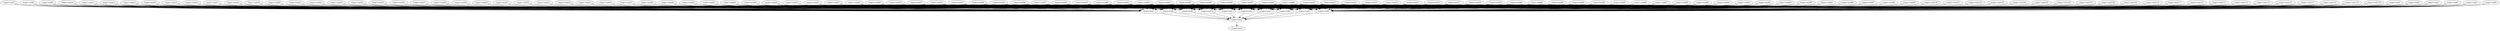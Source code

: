 strict digraph "" {
	"stage1-task1"	[stage_id=1,
		task_id=1];
	"stage2-task1"	[stage_id=2,
		task_id=1];
	"stage1-task1" -> "stage2-task1";
	"stage2-task2"	[stage_id=2,
		task_id=2];
	"stage1-task1" -> "stage2-task2";
	"stage2-task3"	[stage_id=2,
		task_id=3];
	"stage1-task1" -> "stage2-task3";
	"stage2-task4"	[stage_id=2,
		task_id=4];
	"stage1-task1" -> "stage2-task4";
	"stage2-task5"	[stage_id=2,
		task_id=5];
	"stage1-task1" -> "stage2-task5";
	"stage2-task6"	[stage_id=2,
		task_id=6];
	"stage1-task1" -> "stage2-task6";
	"stage2-task7"	[stage_id=2,
		task_id=7];
	"stage1-task1" -> "stage2-task7";
	"stage2-task8"	[stage_id=2,
		task_id=8];
	"stage1-task1" -> "stage2-task8";
	"stage2-task9"	[stage_id=2,
		task_id=9];
	"stage1-task1" -> "stage2-task9";
	"stage2-task10"	[stage_id=2,
		task_id=10];
	"stage1-task1" -> "stage2-task10";
	"stage1-task2"	[stage_id=1,
		task_id=2];
	"stage1-task2" -> "stage2-task1";
	"stage1-task2" -> "stage2-task2";
	"stage1-task2" -> "stage2-task3";
	"stage1-task2" -> "stage2-task4";
	"stage1-task2" -> "stage2-task5";
	"stage1-task2" -> "stage2-task6";
	"stage1-task2" -> "stage2-task7";
	"stage1-task2" -> "stage2-task8";
	"stage1-task2" -> "stage2-task9";
	"stage1-task2" -> "stage2-task10";
	"stage1-task3"	[stage_id=1,
		task_id=3];
	"stage1-task3" -> "stage2-task1";
	"stage1-task3" -> "stage2-task2";
	"stage1-task3" -> "stage2-task3";
	"stage1-task3" -> "stage2-task4";
	"stage1-task3" -> "stage2-task5";
	"stage1-task3" -> "stage2-task6";
	"stage1-task3" -> "stage2-task7";
	"stage1-task3" -> "stage2-task8";
	"stage1-task3" -> "stage2-task9";
	"stage1-task3" -> "stage2-task10";
	"stage1-task4"	[stage_id=1,
		task_id=4];
	"stage1-task4" -> "stage2-task1";
	"stage1-task4" -> "stage2-task2";
	"stage1-task4" -> "stage2-task3";
	"stage1-task4" -> "stage2-task4";
	"stage1-task4" -> "stage2-task5";
	"stage1-task4" -> "stage2-task6";
	"stage1-task4" -> "stage2-task7";
	"stage1-task4" -> "stage2-task8";
	"stage1-task4" -> "stage2-task9";
	"stage1-task4" -> "stage2-task10";
	"stage1-task5"	[stage_id=1,
		task_id=5];
	"stage1-task5" -> "stage2-task1";
	"stage1-task5" -> "stage2-task2";
	"stage1-task5" -> "stage2-task3";
	"stage1-task5" -> "stage2-task4";
	"stage1-task5" -> "stage2-task5";
	"stage1-task5" -> "stage2-task6";
	"stage1-task5" -> "stage2-task7";
	"stage1-task5" -> "stage2-task8";
	"stage1-task5" -> "stage2-task9";
	"stage1-task5" -> "stage2-task10";
	"stage1-task6"	[stage_id=1,
		task_id=6];
	"stage1-task6" -> "stage2-task1";
	"stage1-task6" -> "stage2-task2";
	"stage1-task6" -> "stage2-task3";
	"stage1-task6" -> "stage2-task4";
	"stage1-task6" -> "stage2-task5";
	"stage1-task6" -> "stage2-task6";
	"stage1-task6" -> "stage2-task7";
	"stage1-task6" -> "stage2-task8";
	"stage1-task6" -> "stage2-task9";
	"stage1-task6" -> "stage2-task10";
	"stage1-task7"	[stage_id=1,
		task_id=7];
	"stage1-task7" -> "stage2-task1";
	"stage1-task7" -> "stage2-task2";
	"stage1-task7" -> "stage2-task3";
	"stage1-task7" -> "stage2-task4";
	"stage1-task7" -> "stage2-task5";
	"stage1-task7" -> "stage2-task6";
	"stage1-task7" -> "stage2-task7";
	"stage1-task7" -> "stage2-task8";
	"stage1-task7" -> "stage2-task9";
	"stage1-task7" -> "stage2-task10";
	"stage1-task8"	[stage_id=1,
		task_id=8];
	"stage1-task8" -> "stage2-task1";
	"stage1-task8" -> "stage2-task2";
	"stage1-task8" -> "stage2-task3";
	"stage1-task8" -> "stage2-task4";
	"stage1-task8" -> "stage2-task5";
	"stage1-task8" -> "stage2-task6";
	"stage1-task8" -> "stage2-task7";
	"stage1-task8" -> "stage2-task8";
	"stage1-task8" -> "stage2-task9";
	"stage1-task8" -> "stage2-task10";
	"stage1-task9"	[stage_id=1,
		task_id=9];
	"stage1-task9" -> "stage2-task1";
	"stage1-task9" -> "stage2-task2";
	"stage1-task9" -> "stage2-task3";
	"stage1-task9" -> "stage2-task4";
	"stage1-task9" -> "stage2-task5";
	"stage1-task9" -> "stage2-task6";
	"stage1-task9" -> "stage2-task7";
	"stage1-task9" -> "stage2-task8";
	"stage1-task9" -> "stage2-task9";
	"stage1-task9" -> "stage2-task10";
	"stage1-task10"	[stage_id=1,
		task_id=10];
	"stage1-task10" -> "stage2-task1";
	"stage1-task10" -> "stage2-task2";
	"stage1-task10" -> "stage2-task3";
	"stage1-task10" -> "stage2-task4";
	"stage1-task10" -> "stage2-task5";
	"stage1-task10" -> "stage2-task6";
	"stage1-task10" -> "stage2-task7";
	"stage1-task10" -> "stage2-task8";
	"stage1-task10" -> "stage2-task9";
	"stage1-task10" -> "stage2-task10";
	"stage1-task11"	[stage_id=1,
		task_id=11];
	"stage1-task11" -> "stage2-task1";
	"stage1-task11" -> "stage2-task2";
	"stage1-task11" -> "stage2-task3";
	"stage1-task11" -> "stage2-task4";
	"stage1-task11" -> "stage2-task5";
	"stage1-task11" -> "stage2-task6";
	"stage1-task11" -> "stage2-task7";
	"stage1-task11" -> "stage2-task8";
	"stage1-task11" -> "stage2-task9";
	"stage1-task11" -> "stage2-task10";
	"stage1-task12"	[stage_id=1,
		task_id=12];
	"stage1-task12" -> "stage2-task1";
	"stage1-task12" -> "stage2-task2";
	"stage1-task12" -> "stage2-task3";
	"stage1-task12" -> "stage2-task4";
	"stage1-task12" -> "stage2-task5";
	"stage1-task12" -> "stage2-task6";
	"stage1-task12" -> "stage2-task7";
	"stage1-task12" -> "stage2-task8";
	"stage1-task12" -> "stage2-task9";
	"stage1-task12" -> "stage2-task10";
	"stage1-task13"	[stage_id=1,
		task_id=13];
	"stage1-task13" -> "stage2-task1";
	"stage1-task13" -> "stage2-task2";
	"stage1-task13" -> "stage2-task3";
	"stage1-task13" -> "stage2-task4";
	"stage1-task13" -> "stage2-task5";
	"stage1-task13" -> "stage2-task6";
	"stage1-task13" -> "stage2-task7";
	"stage1-task13" -> "stage2-task8";
	"stage1-task13" -> "stage2-task9";
	"stage1-task13" -> "stage2-task10";
	"stage1-task14"	[stage_id=1,
		task_id=14];
	"stage1-task14" -> "stage2-task1";
	"stage1-task14" -> "stage2-task2";
	"stage1-task14" -> "stage2-task3";
	"stage1-task14" -> "stage2-task4";
	"stage1-task14" -> "stage2-task5";
	"stage1-task14" -> "stage2-task6";
	"stage1-task14" -> "stage2-task7";
	"stage1-task14" -> "stage2-task8";
	"stage1-task14" -> "stage2-task9";
	"stage1-task14" -> "stage2-task10";
	"stage1-task15"	[stage_id=1,
		task_id=15];
	"stage1-task15" -> "stage2-task1";
	"stage1-task15" -> "stage2-task2";
	"stage1-task15" -> "stage2-task3";
	"stage1-task15" -> "stage2-task4";
	"stage1-task15" -> "stage2-task5";
	"stage1-task15" -> "stage2-task6";
	"stage1-task15" -> "stage2-task7";
	"stage1-task15" -> "stage2-task8";
	"stage1-task15" -> "stage2-task9";
	"stage1-task15" -> "stage2-task10";
	"stage1-task16"	[stage_id=1,
		task_id=16];
	"stage1-task16" -> "stage2-task1";
	"stage1-task16" -> "stage2-task2";
	"stage1-task16" -> "stage2-task3";
	"stage1-task16" -> "stage2-task4";
	"stage1-task16" -> "stage2-task5";
	"stage1-task16" -> "stage2-task6";
	"stage1-task16" -> "stage2-task7";
	"stage1-task16" -> "stage2-task8";
	"stage1-task16" -> "stage2-task9";
	"stage1-task16" -> "stage2-task10";
	"stage1-task17"	[stage_id=1,
		task_id=17];
	"stage1-task17" -> "stage2-task1";
	"stage1-task17" -> "stage2-task2";
	"stage1-task17" -> "stage2-task3";
	"stage1-task17" -> "stage2-task4";
	"stage1-task17" -> "stage2-task5";
	"stage1-task17" -> "stage2-task6";
	"stage1-task17" -> "stage2-task7";
	"stage1-task17" -> "stage2-task8";
	"stage1-task17" -> "stage2-task9";
	"stage1-task17" -> "stage2-task10";
	"stage1-task18"	[stage_id=1,
		task_id=18];
	"stage1-task18" -> "stage2-task1";
	"stage1-task18" -> "stage2-task2";
	"stage1-task18" -> "stage2-task3";
	"stage1-task18" -> "stage2-task4";
	"stage1-task18" -> "stage2-task5";
	"stage1-task18" -> "stage2-task6";
	"stage1-task18" -> "stage2-task7";
	"stage1-task18" -> "stage2-task8";
	"stage1-task18" -> "stage2-task9";
	"stage1-task18" -> "stage2-task10";
	"stage1-task19"	[stage_id=1,
		task_id=19];
	"stage1-task19" -> "stage2-task1";
	"stage1-task19" -> "stage2-task2";
	"stage1-task19" -> "stage2-task3";
	"stage1-task19" -> "stage2-task4";
	"stage1-task19" -> "stage2-task5";
	"stage1-task19" -> "stage2-task6";
	"stage1-task19" -> "stage2-task7";
	"stage1-task19" -> "stage2-task8";
	"stage1-task19" -> "stage2-task9";
	"stage1-task19" -> "stage2-task10";
	"stage1-task20"	[stage_id=1,
		task_id=20];
	"stage1-task20" -> "stage2-task1";
	"stage1-task20" -> "stage2-task2";
	"stage1-task20" -> "stage2-task3";
	"stage1-task20" -> "stage2-task4";
	"stage1-task20" -> "stage2-task5";
	"stage1-task20" -> "stage2-task6";
	"stage1-task20" -> "stage2-task7";
	"stage1-task20" -> "stage2-task8";
	"stage1-task20" -> "stage2-task9";
	"stage1-task20" -> "stage2-task10";
	"stage1-task21"	[stage_id=1,
		task_id=21];
	"stage1-task21" -> "stage2-task1";
	"stage1-task21" -> "stage2-task2";
	"stage1-task21" -> "stage2-task3";
	"stage1-task21" -> "stage2-task4";
	"stage1-task21" -> "stage2-task5";
	"stage1-task21" -> "stage2-task6";
	"stage1-task21" -> "stage2-task7";
	"stage1-task21" -> "stage2-task8";
	"stage1-task21" -> "stage2-task9";
	"stage1-task21" -> "stage2-task10";
	"stage1-task22"	[stage_id=1,
		task_id=22];
	"stage1-task22" -> "stage2-task1";
	"stage1-task22" -> "stage2-task2";
	"stage1-task22" -> "stage2-task3";
	"stage1-task22" -> "stage2-task4";
	"stage1-task22" -> "stage2-task5";
	"stage1-task22" -> "stage2-task6";
	"stage1-task22" -> "stage2-task7";
	"stage1-task22" -> "stage2-task8";
	"stage1-task22" -> "stage2-task9";
	"stage1-task22" -> "stage2-task10";
	"stage1-task23"	[stage_id=1,
		task_id=23];
	"stage1-task23" -> "stage2-task1";
	"stage1-task23" -> "stage2-task2";
	"stage1-task23" -> "stage2-task3";
	"stage1-task23" -> "stage2-task4";
	"stage1-task23" -> "stage2-task5";
	"stage1-task23" -> "stage2-task6";
	"stage1-task23" -> "stage2-task7";
	"stage1-task23" -> "stage2-task8";
	"stage1-task23" -> "stage2-task9";
	"stage1-task23" -> "stage2-task10";
	"stage1-task24"	[stage_id=1,
		task_id=24];
	"stage1-task24" -> "stage2-task1";
	"stage1-task24" -> "stage2-task2";
	"stage1-task24" -> "stage2-task3";
	"stage1-task24" -> "stage2-task4";
	"stage1-task24" -> "stage2-task5";
	"stage1-task24" -> "stage2-task6";
	"stage1-task24" -> "stage2-task7";
	"stage1-task24" -> "stage2-task8";
	"stage1-task24" -> "stage2-task9";
	"stage1-task24" -> "stage2-task10";
	"stage1-task25"	[stage_id=1,
		task_id=25];
	"stage1-task25" -> "stage2-task1";
	"stage1-task25" -> "stage2-task2";
	"stage1-task25" -> "stage2-task3";
	"stage1-task25" -> "stage2-task4";
	"stage1-task25" -> "stage2-task5";
	"stage1-task25" -> "stage2-task6";
	"stage1-task25" -> "stage2-task7";
	"stage1-task25" -> "stage2-task8";
	"stage1-task25" -> "stage2-task9";
	"stage1-task25" -> "stage2-task10";
	"stage1-task26"	[stage_id=1,
		task_id=26];
	"stage1-task26" -> "stage2-task1";
	"stage1-task26" -> "stage2-task2";
	"stage1-task26" -> "stage2-task3";
	"stage1-task26" -> "stage2-task4";
	"stage1-task26" -> "stage2-task5";
	"stage1-task26" -> "stage2-task6";
	"stage1-task26" -> "stage2-task7";
	"stage1-task26" -> "stage2-task8";
	"stage1-task26" -> "stage2-task9";
	"stage1-task26" -> "stage2-task10";
	"stage1-task27"	[stage_id=1,
		task_id=27];
	"stage1-task27" -> "stage2-task1";
	"stage1-task27" -> "stage2-task2";
	"stage1-task27" -> "stage2-task3";
	"stage1-task27" -> "stage2-task4";
	"stage1-task27" -> "stage2-task5";
	"stage1-task27" -> "stage2-task6";
	"stage1-task27" -> "stage2-task7";
	"stage1-task27" -> "stage2-task8";
	"stage1-task27" -> "stage2-task9";
	"stage1-task27" -> "stage2-task10";
	"stage1-task28"	[stage_id=1,
		task_id=28];
	"stage1-task28" -> "stage2-task1";
	"stage1-task28" -> "stage2-task2";
	"stage1-task28" -> "stage2-task3";
	"stage1-task28" -> "stage2-task4";
	"stage1-task28" -> "stage2-task5";
	"stage1-task28" -> "stage2-task6";
	"stage1-task28" -> "stage2-task7";
	"stage1-task28" -> "stage2-task8";
	"stage1-task28" -> "stage2-task9";
	"stage1-task28" -> "stage2-task10";
	"stage1-task29"	[stage_id=1,
		task_id=29];
	"stage1-task29" -> "stage2-task1";
	"stage1-task29" -> "stage2-task2";
	"stage1-task29" -> "stage2-task3";
	"stage1-task29" -> "stage2-task4";
	"stage1-task29" -> "stage2-task5";
	"stage1-task29" -> "stage2-task6";
	"stage1-task29" -> "stage2-task7";
	"stage1-task29" -> "stage2-task8";
	"stage1-task29" -> "stage2-task9";
	"stage1-task29" -> "stage2-task10";
	"stage1-task30"	[stage_id=1,
		task_id=30];
	"stage1-task30" -> "stage2-task1";
	"stage1-task30" -> "stage2-task2";
	"stage1-task30" -> "stage2-task3";
	"stage1-task30" -> "stage2-task4";
	"stage1-task30" -> "stage2-task5";
	"stage1-task30" -> "stage2-task6";
	"stage1-task30" -> "stage2-task7";
	"stage1-task30" -> "stage2-task8";
	"stage1-task30" -> "stage2-task9";
	"stage1-task30" -> "stage2-task10";
	"stage1-task31"	[stage_id=1,
		task_id=31];
	"stage1-task31" -> "stage2-task1";
	"stage1-task31" -> "stage2-task2";
	"stage1-task31" -> "stage2-task3";
	"stage1-task31" -> "stage2-task4";
	"stage1-task31" -> "stage2-task5";
	"stage1-task31" -> "stage2-task6";
	"stage1-task31" -> "stage2-task7";
	"stage1-task31" -> "stage2-task8";
	"stage1-task31" -> "stage2-task9";
	"stage1-task31" -> "stage2-task10";
	"stage1-task32"	[stage_id=1,
		task_id=32];
	"stage1-task32" -> "stage2-task1";
	"stage1-task32" -> "stage2-task2";
	"stage1-task32" -> "stage2-task3";
	"stage1-task32" -> "stage2-task4";
	"stage1-task32" -> "stage2-task5";
	"stage1-task32" -> "stage2-task6";
	"stage1-task32" -> "stage2-task7";
	"stage1-task32" -> "stage2-task8";
	"stage1-task32" -> "stage2-task9";
	"stage1-task32" -> "stage2-task10";
	"stage1-task33"	[stage_id=1,
		task_id=33];
	"stage1-task33" -> "stage2-task1";
	"stage1-task33" -> "stage2-task2";
	"stage1-task33" -> "stage2-task3";
	"stage1-task33" -> "stage2-task4";
	"stage1-task33" -> "stage2-task5";
	"stage1-task33" -> "stage2-task6";
	"stage1-task33" -> "stage2-task7";
	"stage1-task33" -> "stage2-task8";
	"stage1-task33" -> "stage2-task9";
	"stage1-task33" -> "stage2-task10";
	"stage1-task34"	[stage_id=1,
		task_id=34];
	"stage1-task34" -> "stage2-task1";
	"stage1-task34" -> "stage2-task2";
	"stage1-task34" -> "stage2-task3";
	"stage1-task34" -> "stage2-task4";
	"stage1-task34" -> "stage2-task5";
	"stage1-task34" -> "stage2-task6";
	"stage1-task34" -> "stage2-task7";
	"stage1-task34" -> "stage2-task8";
	"stage1-task34" -> "stage2-task9";
	"stage1-task34" -> "stage2-task10";
	"stage1-task35"	[stage_id=1,
		task_id=35];
	"stage1-task35" -> "stage2-task1";
	"stage1-task35" -> "stage2-task2";
	"stage1-task35" -> "stage2-task3";
	"stage1-task35" -> "stage2-task4";
	"stage1-task35" -> "stage2-task5";
	"stage1-task35" -> "stage2-task6";
	"stage1-task35" -> "stage2-task7";
	"stage1-task35" -> "stage2-task8";
	"stage1-task35" -> "stage2-task9";
	"stage1-task35" -> "stage2-task10";
	"stage1-task36"	[stage_id=1,
		task_id=36];
	"stage1-task36" -> "stage2-task1";
	"stage1-task36" -> "stage2-task2";
	"stage1-task36" -> "stage2-task3";
	"stage1-task36" -> "stage2-task4";
	"stage1-task36" -> "stage2-task5";
	"stage1-task36" -> "stage2-task6";
	"stage1-task36" -> "stage2-task7";
	"stage1-task36" -> "stage2-task8";
	"stage1-task36" -> "stage2-task9";
	"stage1-task36" -> "stage2-task10";
	"stage1-task37"	[stage_id=1,
		task_id=37];
	"stage1-task37" -> "stage2-task1";
	"stage1-task37" -> "stage2-task2";
	"stage1-task37" -> "stage2-task3";
	"stage1-task37" -> "stage2-task4";
	"stage1-task37" -> "stage2-task5";
	"stage1-task37" -> "stage2-task6";
	"stage1-task37" -> "stage2-task7";
	"stage1-task37" -> "stage2-task8";
	"stage1-task37" -> "stage2-task9";
	"stage1-task37" -> "stage2-task10";
	"stage1-task38"	[stage_id=1,
		task_id=38];
	"stage1-task38" -> "stage2-task1";
	"stage1-task38" -> "stage2-task2";
	"stage1-task38" -> "stage2-task3";
	"stage1-task38" -> "stage2-task4";
	"stage1-task38" -> "stage2-task5";
	"stage1-task38" -> "stage2-task6";
	"stage1-task38" -> "stage2-task7";
	"stage1-task38" -> "stage2-task8";
	"stage1-task38" -> "stage2-task9";
	"stage1-task38" -> "stage2-task10";
	"stage1-task39"	[stage_id=1,
		task_id=39];
	"stage1-task39" -> "stage2-task1";
	"stage1-task39" -> "stage2-task2";
	"stage1-task39" -> "stage2-task3";
	"stage1-task39" -> "stage2-task4";
	"stage1-task39" -> "stage2-task5";
	"stage1-task39" -> "stage2-task6";
	"stage1-task39" -> "stage2-task7";
	"stage1-task39" -> "stage2-task8";
	"stage1-task39" -> "stage2-task9";
	"stage1-task39" -> "stage2-task10";
	"stage1-task40"	[stage_id=1,
		task_id=40];
	"stage1-task40" -> "stage2-task1";
	"stage1-task40" -> "stage2-task2";
	"stage1-task40" -> "stage2-task3";
	"stage1-task40" -> "stage2-task4";
	"stage1-task40" -> "stage2-task5";
	"stage1-task40" -> "stage2-task6";
	"stage1-task40" -> "stage2-task7";
	"stage1-task40" -> "stage2-task8";
	"stage1-task40" -> "stage2-task9";
	"stage1-task40" -> "stage2-task10";
	"stage1-task41"	[stage_id=1,
		task_id=41];
	"stage1-task41" -> "stage2-task1";
	"stage1-task41" -> "stage2-task2";
	"stage1-task41" -> "stage2-task3";
	"stage1-task41" -> "stage2-task4";
	"stage1-task41" -> "stage2-task5";
	"stage1-task41" -> "stage2-task6";
	"stage1-task41" -> "stage2-task7";
	"stage1-task41" -> "stage2-task8";
	"stage1-task41" -> "stage2-task9";
	"stage1-task41" -> "stage2-task10";
	"stage1-task42"	[stage_id=1,
		task_id=42];
	"stage1-task42" -> "stage2-task1";
	"stage1-task42" -> "stage2-task2";
	"stage1-task42" -> "stage2-task3";
	"stage1-task42" -> "stage2-task4";
	"stage1-task42" -> "stage2-task5";
	"stage1-task42" -> "stage2-task6";
	"stage1-task42" -> "stage2-task7";
	"stage1-task42" -> "stage2-task8";
	"stage1-task42" -> "stage2-task9";
	"stage1-task42" -> "stage2-task10";
	"stage1-task43"	[stage_id=1,
		task_id=43];
	"stage1-task43" -> "stage2-task1";
	"stage1-task43" -> "stage2-task2";
	"stage1-task43" -> "stage2-task3";
	"stage1-task43" -> "stage2-task4";
	"stage1-task43" -> "stage2-task5";
	"stage1-task43" -> "stage2-task6";
	"stage1-task43" -> "stage2-task7";
	"stage1-task43" -> "stage2-task8";
	"stage1-task43" -> "stage2-task9";
	"stage1-task43" -> "stage2-task10";
	"stage1-task44"	[stage_id=1,
		task_id=44];
	"stage1-task44" -> "stage2-task1";
	"stage1-task44" -> "stage2-task2";
	"stage1-task44" -> "stage2-task3";
	"stage1-task44" -> "stage2-task4";
	"stage1-task44" -> "stage2-task5";
	"stage1-task44" -> "stage2-task6";
	"stage1-task44" -> "stage2-task7";
	"stage1-task44" -> "stage2-task8";
	"stage1-task44" -> "stage2-task9";
	"stage1-task44" -> "stage2-task10";
	"stage1-task45"	[stage_id=1,
		task_id=45];
	"stage1-task45" -> "stage2-task1";
	"stage1-task45" -> "stage2-task2";
	"stage1-task45" -> "stage2-task3";
	"stage1-task45" -> "stage2-task4";
	"stage1-task45" -> "stage2-task5";
	"stage1-task45" -> "stage2-task6";
	"stage1-task45" -> "stage2-task7";
	"stage1-task45" -> "stage2-task8";
	"stage1-task45" -> "stage2-task9";
	"stage1-task45" -> "stage2-task10";
	"stage1-task46"	[stage_id=1,
		task_id=46];
	"stage1-task46" -> "stage2-task1";
	"stage1-task46" -> "stage2-task2";
	"stage1-task46" -> "stage2-task3";
	"stage1-task46" -> "stage2-task4";
	"stage1-task46" -> "stage2-task5";
	"stage1-task46" -> "stage2-task6";
	"stage1-task46" -> "stage2-task7";
	"stage1-task46" -> "stage2-task8";
	"stage1-task46" -> "stage2-task9";
	"stage1-task46" -> "stage2-task10";
	"stage1-task47"	[stage_id=1,
		task_id=47];
	"stage1-task47" -> "stage2-task1";
	"stage1-task47" -> "stage2-task2";
	"stage1-task47" -> "stage2-task3";
	"stage1-task47" -> "stage2-task4";
	"stage1-task47" -> "stage2-task5";
	"stage1-task47" -> "stage2-task6";
	"stage1-task47" -> "stage2-task7";
	"stage1-task47" -> "stage2-task8";
	"stage1-task47" -> "stage2-task9";
	"stage1-task47" -> "stage2-task10";
	"stage1-task48"	[stage_id=1,
		task_id=48];
	"stage1-task48" -> "stage2-task1";
	"stage1-task48" -> "stage2-task2";
	"stage1-task48" -> "stage2-task3";
	"stage1-task48" -> "stage2-task4";
	"stage1-task48" -> "stage2-task5";
	"stage1-task48" -> "stage2-task6";
	"stage1-task48" -> "stage2-task7";
	"stage1-task48" -> "stage2-task8";
	"stage1-task48" -> "stage2-task9";
	"stage1-task48" -> "stage2-task10";
	"stage1-task49"	[stage_id=1,
		task_id=49];
	"stage1-task49" -> "stage2-task1";
	"stage1-task49" -> "stage2-task2";
	"stage1-task49" -> "stage2-task3";
	"stage1-task49" -> "stage2-task4";
	"stage1-task49" -> "stage2-task5";
	"stage1-task49" -> "stage2-task6";
	"stage1-task49" -> "stage2-task7";
	"stage1-task49" -> "stage2-task8";
	"stage1-task49" -> "stage2-task9";
	"stage1-task49" -> "stage2-task10";
	"stage1-task50"	[stage_id=1,
		task_id=50];
	"stage1-task50" -> "stage2-task1";
	"stage1-task50" -> "stage2-task2";
	"stage1-task50" -> "stage2-task3";
	"stage1-task50" -> "stage2-task4";
	"stage1-task50" -> "stage2-task5";
	"stage1-task50" -> "stage2-task6";
	"stage1-task50" -> "stage2-task7";
	"stage1-task50" -> "stage2-task8";
	"stage1-task50" -> "stage2-task9";
	"stage1-task50" -> "stage2-task10";
	"stage1-task51"	[stage_id=1,
		task_id=51];
	"stage1-task51" -> "stage2-task1";
	"stage1-task51" -> "stage2-task2";
	"stage1-task51" -> "stage2-task3";
	"stage1-task51" -> "stage2-task4";
	"stage1-task51" -> "stage2-task5";
	"stage1-task51" -> "stage2-task6";
	"stage1-task51" -> "stage2-task7";
	"stage1-task51" -> "stage2-task8";
	"stage1-task51" -> "stage2-task9";
	"stage1-task51" -> "stage2-task10";
	"stage1-task52"	[stage_id=1,
		task_id=52];
	"stage1-task52" -> "stage2-task1";
	"stage1-task52" -> "stage2-task2";
	"stage1-task52" -> "stage2-task3";
	"stage1-task52" -> "stage2-task4";
	"stage1-task52" -> "stage2-task5";
	"stage1-task52" -> "stage2-task6";
	"stage1-task52" -> "stage2-task7";
	"stage1-task52" -> "stage2-task8";
	"stage1-task52" -> "stage2-task9";
	"stage1-task52" -> "stage2-task10";
	"stage1-task53"	[stage_id=1,
		task_id=53];
	"stage1-task53" -> "stage2-task1";
	"stage1-task53" -> "stage2-task2";
	"stage1-task53" -> "stage2-task3";
	"stage1-task53" -> "stage2-task4";
	"stage1-task53" -> "stage2-task5";
	"stage1-task53" -> "stage2-task6";
	"stage1-task53" -> "stage2-task7";
	"stage1-task53" -> "stage2-task8";
	"stage1-task53" -> "stage2-task9";
	"stage1-task53" -> "stage2-task10";
	"stage1-task54"	[stage_id=1,
		task_id=54];
	"stage1-task54" -> "stage2-task1";
	"stage1-task54" -> "stage2-task2";
	"stage1-task54" -> "stage2-task3";
	"stage1-task54" -> "stage2-task4";
	"stage1-task54" -> "stage2-task5";
	"stage1-task54" -> "stage2-task6";
	"stage1-task54" -> "stage2-task7";
	"stage1-task54" -> "stage2-task8";
	"stage1-task54" -> "stage2-task9";
	"stage1-task54" -> "stage2-task10";
	"stage1-task55"	[stage_id=1,
		task_id=55];
	"stage1-task55" -> "stage2-task1";
	"stage1-task55" -> "stage2-task2";
	"stage1-task55" -> "stage2-task3";
	"stage1-task55" -> "stage2-task4";
	"stage1-task55" -> "stage2-task5";
	"stage1-task55" -> "stage2-task6";
	"stage1-task55" -> "stage2-task7";
	"stage1-task55" -> "stage2-task8";
	"stage1-task55" -> "stage2-task9";
	"stage1-task55" -> "stage2-task10";
	"stage1-task56"	[stage_id=1,
		task_id=56];
	"stage1-task56" -> "stage2-task1";
	"stage1-task56" -> "stage2-task2";
	"stage1-task56" -> "stage2-task3";
	"stage1-task56" -> "stage2-task4";
	"stage1-task56" -> "stage2-task5";
	"stage1-task56" -> "stage2-task6";
	"stage1-task56" -> "stage2-task7";
	"stage1-task56" -> "stage2-task8";
	"stage1-task56" -> "stage2-task9";
	"stage1-task56" -> "stage2-task10";
	"stage1-task57"	[stage_id=1,
		task_id=57];
	"stage1-task57" -> "stage2-task1";
	"stage1-task57" -> "stage2-task2";
	"stage1-task57" -> "stage2-task3";
	"stage1-task57" -> "stage2-task4";
	"stage1-task57" -> "stage2-task5";
	"stage1-task57" -> "stage2-task6";
	"stage1-task57" -> "stage2-task7";
	"stage1-task57" -> "stage2-task8";
	"stage1-task57" -> "stage2-task9";
	"stage1-task57" -> "stage2-task10";
	"stage1-task58"	[stage_id=1,
		task_id=58];
	"stage1-task58" -> "stage2-task1";
	"stage1-task58" -> "stage2-task2";
	"stage1-task58" -> "stage2-task3";
	"stage1-task58" -> "stage2-task4";
	"stage1-task58" -> "stage2-task5";
	"stage1-task58" -> "stage2-task6";
	"stage1-task58" -> "stage2-task7";
	"stage1-task58" -> "stage2-task8";
	"stage1-task58" -> "stage2-task9";
	"stage1-task58" -> "stage2-task10";
	"stage1-task59"	[stage_id=1,
		task_id=59];
	"stage1-task59" -> "stage2-task1";
	"stage1-task59" -> "stage2-task2";
	"stage1-task59" -> "stage2-task3";
	"stage1-task59" -> "stage2-task4";
	"stage1-task59" -> "stage2-task5";
	"stage1-task59" -> "stage2-task6";
	"stage1-task59" -> "stage2-task7";
	"stage1-task59" -> "stage2-task8";
	"stage1-task59" -> "stage2-task9";
	"stage1-task59" -> "stage2-task10";
	"stage1-task60"	[stage_id=1,
		task_id=60];
	"stage1-task60" -> "stage2-task1";
	"stage1-task60" -> "stage2-task2";
	"stage1-task60" -> "stage2-task3";
	"stage1-task60" -> "stage2-task4";
	"stage1-task60" -> "stage2-task5";
	"stage1-task60" -> "stage2-task6";
	"stage1-task60" -> "stage2-task7";
	"stage1-task60" -> "stage2-task8";
	"stage1-task60" -> "stage2-task9";
	"stage1-task60" -> "stage2-task10";
	"stage1-task61"	[stage_id=1,
		task_id=61];
	"stage1-task61" -> "stage2-task1";
	"stage1-task61" -> "stage2-task2";
	"stage1-task61" -> "stage2-task3";
	"stage1-task61" -> "stage2-task4";
	"stage1-task61" -> "stage2-task5";
	"stage1-task61" -> "stage2-task6";
	"stage1-task61" -> "stage2-task7";
	"stage1-task61" -> "stage2-task8";
	"stage1-task61" -> "stage2-task9";
	"stage1-task61" -> "stage2-task10";
	"stage1-task62"	[stage_id=1,
		task_id=62];
	"stage1-task62" -> "stage2-task1";
	"stage1-task62" -> "stage2-task2";
	"stage1-task62" -> "stage2-task3";
	"stage1-task62" -> "stage2-task4";
	"stage1-task62" -> "stage2-task5";
	"stage1-task62" -> "stage2-task6";
	"stage1-task62" -> "stage2-task7";
	"stage1-task62" -> "stage2-task8";
	"stage1-task62" -> "stage2-task9";
	"stage1-task62" -> "stage2-task10";
	"stage1-task63"	[stage_id=1,
		task_id=63];
	"stage1-task63" -> "stage2-task1";
	"stage1-task63" -> "stage2-task2";
	"stage1-task63" -> "stage2-task3";
	"stage1-task63" -> "stage2-task4";
	"stage1-task63" -> "stage2-task5";
	"stage1-task63" -> "stage2-task6";
	"stage1-task63" -> "stage2-task7";
	"stage1-task63" -> "stage2-task8";
	"stage1-task63" -> "stage2-task9";
	"stage1-task63" -> "stage2-task10";
	"stage1-task64"	[stage_id=1,
		task_id=64];
	"stage1-task64" -> "stage2-task1";
	"stage1-task64" -> "stage2-task2";
	"stage1-task64" -> "stage2-task3";
	"stage1-task64" -> "stage2-task4";
	"stage1-task64" -> "stage2-task5";
	"stage1-task64" -> "stage2-task6";
	"stage1-task64" -> "stage2-task7";
	"stage1-task64" -> "stage2-task8";
	"stage1-task64" -> "stage2-task9";
	"stage1-task64" -> "stage2-task10";
	"stage1-task65"	[stage_id=1,
		task_id=65];
	"stage1-task65" -> "stage2-task1";
	"stage1-task65" -> "stage2-task2";
	"stage1-task65" -> "stage2-task3";
	"stage1-task65" -> "stage2-task4";
	"stage1-task65" -> "stage2-task5";
	"stage1-task65" -> "stage2-task6";
	"stage1-task65" -> "stage2-task7";
	"stage1-task65" -> "stage2-task8";
	"stage1-task65" -> "stage2-task9";
	"stage1-task65" -> "stage2-task10";
	"stage1-task66"	[stage_id=1,
		task_id=66];
	"stage1-task66" -> "stage2-task1";
	"stage1-task66" -> "stage2-task2";
	"stage1-task66" -> "stage2-task3";
	"stage1-task66" -> "stage2-task4";
	"stage1-task66" -> "stage2-task5";
	"stage1-task66" -> "stage2-task6";
	"stage1-task66" -> "stage2-task7";
	"stage1-task66" -> "stage2-task8";
	"stage1-task66" -> "stage2-task9";
	"stage1-task66" -> "stage2-task10";
	"stage1-task67"	[stage_id=1,
		task_id=67];
	"stage1-task67" -> "stage2-task1";
	"stage1-task67" -> "stage2-task2";
	"stage1-task67" -> "stage2-task3";
	"stage1-task67" -> "stage2-task4";
	"stage1-task67" -> "stage2-task5";
	"stage1-task67" -> "stage2-task6";
	"stage1-task67" -> "stage2-task7";
	"stage1-task67" -> "stage2-task8";
	"stage1-task67" -> "stage2-task9";
	"stage1-task67" -> "stage2-task10";
	"stage1-task68"	[stage_id=1,
		task_id=68];
	"stage1-task68" -> "stage2-task1";
	"stage1-task68" -> "stage2-task2";
	"stage1-task68" -> "stage2-task3";
	"stage1-task68" -> "stage2-task4";
	"stage1-task68" -> "stage2-task5";
	"stage1-task68" -> "stage2-task6";
	"stage1-task68" -> "stage2-task7";
	"stage1-task68" -> "stage2-task8";
	"stage1-task68" -> "stage2-task9";
	"stage1-task68" -> "stage2-task10";
	"stage1-task69"	[stage_id=1,
		task_id=69];
	"stage1-task69" -> "stage2-task1";
	"stage1-task69" -> "stage2-task2";
	"stage1-task69" -> "stage2-task3";
	"stage1-task69" -> "stage2-task4";
	"stage1-task69" -> "stage2-task5";
	"stage1-task69" -> "stage2-task6";
	"stage1-task69" -> "stage2-task7";
	"stage1-task69" -> "stage2-task8";
	"stage1-task69" -> "stage2-task9";
	"stage1-task69" -> "stage2-task10";
	"stage1-task70"	[stage_id=1,
		task_id=70];
	"stage1-task70" -> "stage2-task1";
	"stage1-task70" -> "stage2-task2";
	"stage1-task70" -> "stage2-task3";
	"stage1-task70" -> "stage2-task4";
	"stage1-task70" -> "stage2-task5";
	"stage1-task70" -> "stage2-task6";
	"stage1-task70" -> "stage2-task7";
	"stage1-task70" -> "stage2-task8";
	"stage1-task70" -> "stage2-task9";
	"stage1-task70" -> "stage2-task10";
	"stage1-task71"	[stage_id=1,
		task_id=71];
	"stage1-task71" -> "stage2-task1";
	"stage1-task71" -> "stage2-task2";
	"stage1-task71" -> "stage2-task3";
	"stage1-task71" -> "stage2-task4";
	"stage1-task71" -> "stage2-task5";
	"stage1-task71" -> "stage2-task6";
	"stage1-task71" -> "stage2-task7";
	"stage1-task71" -> "stage2-task8";
	"stage1-task71" -> "stage2-task9";
	"stage1-task71" -> "stage2-task10";
	"stage1-task72"	[stage_id=1,
		task_id=72];
	"stage1-task72" -> "stage2-task1";
	"stage1-task72" -> "stage2-task2";
	"stage1-task72" -> "stage2-task3";
	"stage1-task72" -> "stage2-task4";
	"stage1-task72" -> "stage2-task5";
	"stage1-task72" -> "stage2-task6";
	"stage1-task72" -> "stage2-task7";
	"stage1-task72" -> "stage2-task8";
	"stage1-task72" -> "stage2-task9";
	"stage1-task72" -> "stage2-task10";
	"stage1-task73"	[stage_id=1,
		task_id=73];
	"stage1-task73" -> "stage2-task1";
	"stage1-task73" -> "stage2-task2";
	"stage1-task73" -> "stage2-task3";
	"stage1-task73" -> "stage2-task4";
	"stage1-task73" -> "stage2-task5";
	"stage1-task73" -> "stage2-task6";
	"stage1-task73" -> "stage2-task7";
	"stage1-task73" -> "stage2-task8";
	"stage1-task73" -> "stage2-task9";
	"stage1-task73" -> "stage2-task10";
	"stage1-task74"	[stage_id=1,
		task_id=74];
	"stage1-task74" -> "stage2-task1";
	"stage1-task74" -> "stage2-task2";
	"stage1-task74" -> "stage2-task3";
	"stage1-task74" -> "stage2-task4";
	"stage1-task74" -> "stage2-task5";
	"stage1-task74" -> "stage2-task6";
	"stage1-task74" -> "stage2-task7";
	"stage1-task74" -> "stage2-task8";
	"stage1-task74" -> "stage2-task9";
	"stage1-task74" -> "stage2-task10";
	"stage1-task75"	[stage_id=1,
		task_id=75];
	"stage1-task75" -> "stage2-task1";
	"stage1-task75" -> "stage2-task2";
	"stage1-task75" -> "stage2-task3";
	"stage1-task75" -> "stage2-task4";
	"stage1-task75" -> "stage2-task5";
	"stage1-task75" -> "stage2-task6";
	"stage1-task75" -> "stage2-task7";
	"stage1-task75" -> "stage2-task8";
	"stage1-task75" -> "stage2-task9";
	"stage1-task75" -> "stage2-task10";
	"stage1-task76"	[stage_id=1,
		task_id=76];
	"stage1-task76" -> "stage2-task1";
	"stage1-task76" -> "stage2-task2";
	"stage1-task76" -> "stage2-task3";
	"stage1-task76" -> "stage2-task4";
	"stage1-task76" -> "stage2-task5";
	"stage1-task76" -> "stage2-task6";
	"stage1-task76" -> "stage2-task7";
	"stage1-task76" -> "stage2-task8";
	"stage1-task76" -> "stage2-task9";
	"stage1-task76" -> "stage2-task10";
	"stage1-task77"	[stage_id=1,
		task_id=77];
	"stage1-task77" -> "stage2-task1";
	"stage1-task77" -> "stage2-task2";
	"stage1-task77" -> "stage2-task3";
	"stage1-task77" -> "stage2-task4";
	"stage1-task77" -> "stage2-task5";
	"stage1-task77" -> "stage2-task6";
	"stage1-task77" -> "stage2-task7";
	"stage1-task77" -> "stage2-task8";
	"stage1-task77" -> "stage2-task9";
	"stage1-task77" -> "stage2-task10";
	"stage1-task78"	[stage_id=1,
		task_id=78];
	"stage1-task78" -> "stage2-task1";
	"stage1-task78" -> "stage2-task2";
	"stage1-task78" -> "stage2-task3";
	"stage1-task78" -> "stage2-task4";
	"stage1-task78" -> "stage2-task5";
	"stage1-task78" -> "stage2-task6";
	"stage1-task78" -> "stage2-task7";
	"stage1-task78" -> "stage2-task8";
	"stage1-task78" -> "stage2-task9";
	"stage1-task78" -> "stage2-task10";
	"stage1-task79"	[stage_id=1,
		task_id=79];
	"stage1-task79" -> "stage2-task1";
	"stage1-task79" -> "stage2-task2";
	"stage1-task79" -> "stage2-task3";
	"stage1-task79" -> "stage2-task4";
	"stage1-task79" -> "stage2-task5";
	"stage1-task79" -> "stage2-task6";
	"stage1-task79" -> "stage2-task7";
	"stage1-task79" -> "stage2-task8";
	"stage1-task79" -> "stage2-task9";
	"stage1-task79" -> "stage2-task10";
	"stage1-task80"	[stage_id=1,
		task_id=80];
	"stage1-task80" -> "stage2-task1";
	"stage1-task80" -> "stage2-task2";
	"stage1-task80" -> "stage2-task3";
	"stage1-task80" -> "stage2-task4";
	"stage1-task80" -> "stage2-task5";
	"stage1-task80" -> "stage2-task6";
	"stage1-task80" -> "stage2-task7";
	"stage1-task80" -> "stage2-task8";
	"stage1-task80" -> "stage2-task9";
	"stage1-task80" -> "stage2-task10";
	"stage1-task81"	[stage_id=1,
		task_id=81];
	"stage1-task81" -> "stage2-task1";
	"stage1-task81" -> "stage2-task2";
	"stage1-task81" -> "stage2-task3";
	"stage1-task81" -> "stage2-task4";
	"stage1-task81" -> "stage2-task5";
	"stage1-task81" -> "stage2-task6";
	"stage1-task81" -> "stage2-task7";
	"stage1-task81" -> "stage2-task8";
	"stage1-task81" -> "stage2-task9";
	"stage1-task81" -> "stage2-task10";
	"stage1-task82"	[stage_id=1,
		task_id=82];
	"stage1-task82" -> "stage2-task1";
	"stage1-task82" -> "stage2-task2";
	"stage1-task82" -> "stage2-task3";
	"stage1-task82" -> "stage2-task4";
	"stage1-task82" -> "stage2-task5";
	"stage1-task82" -> "stage2-task6";
	"stage1-task82" -> "stage2-task7";
	"stage1-task82" -> "stage2-task8";
	"stage1-task82" -> "stage2-task9";
	"stage1-task82" -> "stage2-task10";
	"stage1-task83"	[stage_id=1,
		task_id=83];
	"stage1-task83" -> "stage2-task1";
	"stage1-task83" -> "stage2-task2";
	"stage1-task83" -> "stage2-task3";
	"stage1-task83" -> "stage2-task4";
	"stage1-task83" -> "stage2-task5";
	"stage1-task83" -> "stage2-task6";
	"stage1-task83" -> "stage2-task7";
	"stage1-task83" -> "stage2-task8";
	"stage1-task83" -> "stage2-task9";
	"stage1-task83" -> "stage2-task10";
	"stage1-task84"	[stage_id=1,
		task_id=84];
	"stage1-task84" -> "stage2-task1";
	"stage1-task84" -> "stage2-task2";
	"stage1-task84" -> "stage2-task3";
	"stage1-task84" -> "stage2-task4";
	"stage1-task84" -> "stage2-task5";
	"stage1-task84" -> "stage2-task6";
	"stage1-task84" -> "stage2-task7";
	"stage1-task84" -> "stage2-task8";
	"stage1-task84" -> "stage2-task9";
	"stage1-task84" -> "stage2-task10";
	"stage1-task85"	[stage_id=1,
		task_id=85];
	"stage1-task85" -> "stage2-task1";
	"stage1-task85" -> "stage2-task2";
	"stage1-task85" -> "stage2-task3";
	"stage1-task85" -> "stage2-task4";
	"stage1-task85" -> "stage2-task5";
	"stage1-task85" -> "stage2-task6";
	"stage1-task85" -> "stage2-task7";
	"stage1-task85" -> "stage2-task8";
	"stage1-task85" -> "stage2-task9";
	"stage1-task85" -> "stage2-task10";
	"stage1-task86"	[stage_id=1,
		task_id=86];
	"stage1-task86" -> "stage2-task1";
	"stage1-task86" -> "stage2-task2";
	"stage1-task86" -> "stage2-task3";
	"stage1-task86" -> "stage2-task4";
	"stage1-task86" -> "stage2-task5";
	"stage1-task86" -> "stage2-task6";
	"stage1-task86" -> "stage2-task7";
	"stage1-task86" -> "stage2-task8";
	"stage1-task86" -> "stage2-task9";
	"stage1-task86" -> "stage2-task10";
	"stage1-task87"	[stage_id=1,
		task_id=87];
	"stage1-task87" -> "stage2-task1";
	"stage1-task87" -> "stage2-task2";
	"stage1-task87" -> "stage2-task3";
	"stage1-task87" -> "stage2-task4";
	"stage1-task87" -> "stage2-task5";
	"stage1-task87" -> "stage2-task6";
	"stage1-task87" -> "stage2-task7";
	"stage1-task87" -> "stage2-task8";
	"stage1-task87" -> "stage2-task9";
	"stage1-task87" -> "stage2-task10";
	"stage1-task88"	[stage_id=1,
		task_id=88];
	"stage1-task88" -> "stage2-task1";
	"stage1-task88" -> "stage2-task2";
	"stage1-task88" -> "stage2-task3";
	"stage1-task88" -> "stage2-task4";
	"stage1-task88" -> "stage2-task5";
	"stage1-task88" -> "stage2-task6";
	"stage1-task88" -> "stage2-task7";
	"stage1-task88" -> "stage2-task8";
	"stage1-task88" -> "stage2-task9";
	"stage1-task88" -> "stage2-task10";
	"stage1-task89"	[stage_id=1,
		task_id=89];
	"stage1-task89" -> "stage2-task1";
	"stage1-task89" -> "stage2-task2";
	"stage1-task89" -> "stage2-task3";
	"stage1-task89" -> "stage2-task4";
	"stage1-task89" -> "stage2-task5";
	"stage1-task89" -> "stage2-task6";
	"stage1-task89" -> "stage2-task7";
	"stage1-task89" -> "stage2-task8";
	"stage1-task89" -> "stage2-task9";
	"stage1-task89" -> "stage2-task10";
	"stage1-task90"	[stage_id=1,
		task_id=90];
	"stage1-task90" -> "stage2-task1";
	"stage1-task90" -> "stage2-task2";
	"stage1-task90" -> "stage2-task3";
	"stage1-task90" -> "stage2-task4";
	"stage1-task90" -> "stage2-task5";
	"stage1-task90" -> "stage2-task6";
	"stage1-task90" -> "stage2-task7";
	"stage1-task90" -> "stage2-task8";
	"stage1-task90" -> "stage2-task9";
	"stage1-task90" -> "stage2-task10";
	"stage1-task91"	[stage_id=1,
		task_id=91];
	"stage1-task91" -> "stage2-task1";
	"stage1-task91" -> "stage2-task2";
	"stage1-task91" -> "stage2-task3";
	"stage1-task91" -> "stage2-task4";
	"stage1-task91" -> "stage2-task5";
	"stage1-task91" -> "stage2-task6";
	"stage1-task91" -> "stage2-task7";
	"stage1-task91" -> "stage2-task8";
	"stage1-task91" -> "stage2-task9";
	"stage1-task91" -> "stage2-task10";
	"stage1-task92"	[stage_id=1,
		task_id=92];
	"stage1-task92" -> "stage2-task1";
	"stage1-task92" -> "stage2-task2";
	"stage1-task92" -> "stage2-task3";
	"stage1-task92" -> "stage2-task4";
	"stage1-task92" -> "stage2-task5";
	"stage1-task92" -> "stage2-task6";
	"stage1-task92" -> "stage2-task7";
	"stage1-task92" -> "stage2-task8";
	"stage1-task92" -> "stage2-task9";
	"stage1-task92" -> "stage2-task10";
	"stage1-task93"	[stage_id=1,
		task_id=93];
	"stage1-task93" -> "stage2-task1";
	"stage1-task93" -> "stage2-task2";
	"stage1-task93" -> "stage2-task3";
	"stage1-task93" -> "stage2-task4";
	"stage1-task93" -> "stage2-task5";
	"stage1-task93" -> "stage2-task6";
	"stage1-task93" -> "stage2-task7";
	"stage1-task93" -> "stage2-task8";
	"stage1-task93" -> "stage2-task9";
	"stage1-task93" -> "stage2-task10";
	"stage1-task94"	[stage_id=1,
		task_id=94];
	"stage1-task94" -> "stage2-task1";
	"stage1-task94" -> "stage2-task2";
	"stage1-task94" -> "stage2-task3";
	"stage1-task94" -> "stage2-task4";
	"stage1-task94" -> "stage2-task5";
	"stage1-task94" -> "stage2-task6";
	"stage1-task94" -> "stage2-task7";
	"stage1-task94" -> "stage2-task8";
	"stage1-task94" -> "stage2-task9";
	"stage1-task94" -> "stage2-task10";
	"stage1-task95"	[stage_id=1,
		task_id=95];
	"stage1-task95" -> "stage2-task1";
	"stage1-task95" -> "stage2-task2";
	"stage1-task95" -> "stage2-task3";
	"stage1-task95" -> "stage2-task4";
	"stage1-task95" -> "stage2-task5";
	"stage1-task95" -> "stage2-task6";
	"stage1-task95" -> "stage2-task7";
	"stage1-task95" -> "stage2-task8";
	"stage1-task95" -> "stage2-task9";
	"stage1-task95" -> "stage2-task10";
	"stage1-task96"	[stage_id=1,
		task_id=96];
	"stage1-task96" -> "stage2-task1";
	"stage1-task96" -> "stage2-task2";
	"stage1-task96" -> "stage2-task3";
	"stage1-task96" -> "stage2-task4";
	"stage1-task96" -> "stage2-task5";
	"stage1-task96" -> "stage2-task6";
	"stage1-task96" -> "stage2-task7";
	"stage1-task96" -> "stage2-task8";
	"stage1-task96" -> "stage2-task9";
	"stage1-task96" -> "stage2-task10";
	"stage1-task97"	[stage_id=1,
		task_id=97];
	"stage1-task97" -> "stage2-task1";
	"stage1-task97" -> "stage2-task2";
	"stage1-task97" -> "stage2-task3";
	"stage1-task97" -> "stage2-task4";
	"stage1-task97" -> "stage2-task5";
	"stage1-task97" -> "stage2-task6";
	"stage1-task97" -> "stage2-task7";
	"stage1-task97" -> "stage2-task8";
	"stage1-task97" -> "stage2-task9";
	"stage1-task97" -> "stage2-task10";
	"stage1-task98"	[stage_id=1,
		task_id=98];
	"stage1-task98" -> "stage2-task1";
	"stage1-task98" -> "stage2-task2";
	"stage1-task98" -> "stage2-task3";
	"stage1-task98" -> "stage2-task4";
	"stage1-task98" -> "stage2-task5";
	"stage1-task98" -> "stage2-task6";
	"stage1-task98" -> "stage2-task7";
	"stage1-task98" -> "stage2-task8";
	"stage1-task98" -> "stage2-task9";
	"stage1-task98" -> "stage2-task10";
	"stage1-task99"	[stage_id=1,
		task_id=99];
	"stage1-task99" -> "stage2-task1";
	"stage1-task99" -> "stage2-task2";
	"stage1-task99" -> "stage2-task3";
	"stage1-task99" -> "stage2-task4";
	"stage1-task99" -> "stage2-task5";
	"stage1-task99" -> "stage2-task6";
	"stage1-task99" -> "stage2-task7";
	"stage1-task99" -> "stage2-task8";
	"stage1-task99" -> "stage2-task9";
	"stage1-task99" -> "stage2-task10";
	"stage1-task100"	[stage_id=1,
		task_id=100];
	"stage1-task100" -> "stage2-task1";
	"stage1-task100" -> "stage2-task2";
	"stage1-task100" -> "stage2-task3";
	"stage1-task100" -> "stage2-task4";
	"stage1-task100" -> "stage2-task5";
	"stage1-task100" -> "stage2-task6";
	"stage1-task100" -> "stage2-task7";
	"stage1-task100" -> "stage2-task8";
	"stage1-task100" -> "stage2-task9";
	"stage1-task100" -> "stage2-task10";
	"stage1-task101"	[stage_id=1,
		task_id=101];
	"stage1-task101" -> "stage2-task1";
	"stage1-task101" -> "stage2-task2";
	"stage1-task101" -> "stage2-task3";
	"stage1-task101" -> "stage2-task4";
	"stage1-task101" -> "stage2-task5";
	"stage1-task101" -> "stage2-task6";
	"stage1-task101" -> "stage2-task7";
	"stage1-task101" -> "stage2-task8";
	"stage1-task101" -> "stage2-task9";
	"stage1-task101" -> "stage2-task10";
	"stage1-task102"	[stage_id=1,
		task_id=102];
	"stage1-task102" -> "stage2-task1";
	"stage1-task102" -> "stage2-task2";
	"stage1-task102" -> "stage2-task3";
	"stage1-task102" -> "stage2-task4";
	"stage1-task102" -> "stage2-task5";
	"stage1-task102" -> "stage2-task6";
	"stage1-task102" -> "stage2-task7";
	"stage1-task102" -> "stage2-task8";
	"stage1-task102" -> "stage2-task9";
	"stage1-task102" -> "stage2-task10";
	"stage1-task103"	[stage_id=1,
		task_id=103];
	"stage1-task103" -> "stage2-task1";
	"stage1-task103" -> "stage2-task2";
	"stage1-task103" -> "stage2-task3";
	"stage1-task103" -> "stage2-task4";
	"stage1-task103" -> "stage2-task5";
	"stage1-task103" -> "stage2-task6";
	"stage1-task103" -> "stage2-task7";
	"stage1-task103" -> "stage2-task8";
	"stage1-task103" -> "stage2-task9";
	"stage1-task103" -> "stage2-task10";
	"stage1-task104"	[stage_id=1,
		task_id=104];
	"stage1-task104" -> "stage2-task1";
	"stage1-task104" -> "stage2-task2";
	"stage1-task104" -> "stage2-task3";
	"stage1-task104" -> "stage2-task4";
	"stage1-task104" -> "stage2-task5";
	"stage1-task104" -> "stage2-task6";
	"stage1-task104" -> "stage2-task7";
	"stage1-task104" -> "stage2-task8";
	"stage1-task104" -> "stage2-task9";
	"stage1-task104" -> "stage2-task10";
	"stage1-task105"	[stage_id=1,
		task_id=105];
	"stage1-task105" -> "stage2-task1";
	"stage1-task105" -> "stage2-task2";
	"stage1-task105" -> "stage2-task3";
	"stage1-task105" -> "stage2-task4";
	"stage1-task105" -> "stage2-task5";
	"stage1-task105" -> "stage2-task6";
	"stage1-task105" -> "stage2-task7";
	"stage1-task105" -> "stage2-task8";
	"stage1-task105" -> "stage2-task9";
	"stage1-task105" -> "stage2-task10";
	"stage1-task106"	[stage_id=1,
		task_id=106];
	"stage1-task106" -> "stage2-task1";
	"stage1-task106" -> "stage2-task2";
	"stage1-task106" -> "stage2-task3";
	"stage1-task106" -> "stage2-task4";
	"stage1-task106" -> "stage2-task5";
	"stage1-task106" -> "stage2-task6";
	"stage1-task106" -> "stage2-task7";
	"stage1-task106" -> "stage2-task8";
	"stage1-task106" -> "stage2-task9";
	"stage1-task106" -> "stage2-task10";
	"stage1-task107"	[stage_id=1,
		task_id=107];
	"stage1-task107" -> "stage2-task1";
	"stage1-task107" -> "stage2-task2";
	"stage1-task107" -> "stage2-task3";
	"stage1-task107" -> "stage2-task4";
	"stage1-task107" -> "stage2-task5";
	"stage1-task107" -> "stage2-task6";
	"stage1-task107" -> "stage2-task7";
	"stage1-task107" -> "stage2-task8";
	"stage1-task107" -> "stage2-task9";
	"stage1-task107" -> "stage2-task10";
	"stage1-task108"	[stage_id=1,
		task_id=108];
	"stage1-task108" -> "stage2-task1";
	"stage1-task108" -> "stage2-task2";
	"stage1-task108" -> "stage2-task3";
	"stage1-task108" -> "stage2-task4";
	"stage1-task108" -> "stage2-task5";
	"stage1-task108" -> "stage2-task6";
	"stage1-task108" -> "stage2-task7";
	"stage1-task108" -> "stage2-task8";
	"stage1-task108" -> "stage2-task9";
	"stage1-task108" -> "stage2-task10";
	"stage1-task109"	[stage_id=1,
		task_id=109];
	"stage1-task109" -> "stage2-task1";
	"stage1-task109" -> "stage2-task2";
	"stage1-task109" -> "stage2-task3";
	"stage1-task109" -> "stage2-task4";
	"stage1-task109" -> "stage2-task5";
	"stage1-task109" -> "stage2-task6";
	"stage1-task109" -> "stage2-task7";
	"stage1-task109" -> "stage2-task8";
	"stage1-task109" -> "stage2-task9";
	"stage1-task109" -> "stage2-task10";
	"stage1-task110"	[stage_id=1,
		task_id=110];
	"stage1-task110" -> "stage2-task1";
	"stage1-task110" -> "stage2-task2";
	"stage1-task110" -> "stage2-task3";
	"stage1-task110" -> "stage2-task4";
	"stage1-task110" -> "stage2-task5";
	"stage1-task110" -> "stage2-task6";
	"stage1-task110" -> "stage2-task7";
	"stage1-task110" -> "stage2-task8";
	"stage1-task110" -> "stage2-task9";
	"stage1-task110" -> "stage2-task10";
	"stage1-task111"	[stage_id=1,
		task_id=111];
	"stage1-task111" -> "stage2-task1";
	"stage1-task111" -> "stage2-task2";
	"stage1-task111" -> "stage2-task3";
	"stage1-task111" -> "stage2-task4";
	"stage1-task111" -> "stage2-task5";
	"stage1-task111" -> "stage2-task6";
	"stage1-task111" -> "stage2-task7";
	"stage1-task111" -> "stage2-task8";
	"stage1-task111" -> "stage2-task9";
	"stage1-task111" -> "stage2-task10";
	"stage1-task112"	[stage_id=1,
		task_id=112];
	"stage1-task112" -> "stage2-task1";
	"stage1-task112" -> "stage2-task2";
	"stage1-task112" -> "stage2-task3";
	"stage1-task112" -> "stage2-task4";
	"stage1-task112" -> "stage2-task5";
	"stage1-task112" -> "stage2-task6";
	"stage1-task112" -> "stage2-task7";
	"stage1-task112" -> "stage2-task8";
	"stage1-task112" -> "stage2-task9";
	"stage1-task112" -> "stage2-task10";
	"stage1-task113"	[stage_id=1,
		task_id=113];
	"stage1-task113" -> "stage2-task1";
	"stage1-task113" -> "stage2-task2";
	"stage1-task113" -> "stage2-task3";
	"stage1-task113" -> "stage2-task4";
	"stage1-task113" -> "stage2-task5";
	"stage1-task113" -> "stage2-task6";
	"stage1-task113" -> "stage2-task7";
	"stage1-task113" -> "stage2-task8";
	"stage1-task113" -> "stage2-task9";
	"stage1-task113" -> "stage2-task10";
	"stage1-task114"	[stage_id=1,
		task_id=114];
	"stage1-task114" -> "stage2-task1";
	"stage1-task114" -> "stage2-task2";
	"stage1-task114" -> "stage2-task3";
	"stage1-task114" -> "stage2-task4";
	"stage1-task114" -> "stage2-task5";
	"stage1-task114" -> "stage2-task6";
	"stage1-task114" -> "stage2-task7";
	"stage1-task114" -> "stage2-task8";
	"stage1-task114" -> "stage2-task9";
	"stage1-task114" -> "stage2-task10";
	"stage1-task115"	[stage_id=1,
		task_id=115];
	"stage1-task115" -> "stage2-task1";
	"stage1-task115" -> "stage2-task2";
	"stage1-task115" -> "stage2-task3";
	"stage1-task115" -> "stage2-task4";
	"stage1-task115" -> "stage2-task5";
	"stage1-task115" -> "stage2-task6";
	"stage1-task115" -> "stage2-task7";
	"stage1-task115" -> "stage2-task8";
	"stage1-task115" -> "stage2-task9";
	"stage1-task115" -> "stage2-task10";
	"stage1-task116"	[stage_id=1,
		task_id=116];
	"stage1-task116" -> "stage2-task1";
	"stage1-task116" -> "stage2-task2";
	"stage1-task116" -> "stage2-task3";
	"stage1-task116" -> "stage2-task4";
	"stage1-task116" -> "stage2-task5";
	"stage1-task116" -> "stage2-task6";
	"stage1-task116" -> "stage2-task7";
	"stage1-task116" -> "stage2-task8";
	"stage1-task116" -> "stage2-task9";
	"stage1-task116" -> "stage2-task10";
	"stage1-task117"	[stage_id=1,
		task_id=117];
	"stage1-task117" -> "stage2-task1";
	"stage1-task117" -> "stage2-task2";
	"stage1-task117" -> "stage2-task3";
	"stage1-task117" -> "stage2-task4";
	"stage1-task117" -> "stage2-task5";
	"stage1-task117" -> "stage2-task6";
	"stage1-task117" -> "stage2-task7";
	"stage1-task117" -> "stage2-task8";
	"stage1-task117" -> "stage2-task9";
	"stage1-task117" -> "stage2-task10";
	"stage1-task118"	[stage_id=1,
		task_id=118];
	"stage1-task118" -> "stage2-task1";
	"stage1-task118" -> "stage2-task2";
	"stage1-task118" -> "stage2-task3";
	"stage1-task118" -> "stage2-task4";
	"stage1-task118" -> "stage2-task5";
	"stage1-task118" -> "stage2-task6";
	"stage1-task118" -> "stage2-task7";
	"stage1-task118" -> "stage2-task8";
	"stage1-task118" -> "stage2-task9";
	"stage1-task118" -> "stage2-task10";
	"stage1-task119"	[stage_id=1,
		task_id=119];
	"stage1-task119" -> "stage2-task1";
	"stage1-task119" -> "stage2-task2";
	"stage1-task119" -> "stage2-task3";
	"stage1-task119" -> "stage2-task4";
	"stage1-task119" -> "stage2-task5";
	"stage1-task119" -> "stage2-task6";
	"stage1-task119" -> "stage2-task7";
	"stage1-task119" -> "stage2-task8";
	"stage1-task119" -> "stage2-task9";
	"stage1-task119" -> "stage2-task10";
	"stage1-task120"	[stage_id=1,
		task_id=120];
	"stage1-task120" -> "stage2-task1";
	"stage1-task120" -> "stage2-task2";
	"stage1-task120" -> "stage2-task3";
	"stage1-task120" -> "stage2-task4";
	"stage1-task120" -> "stage2-task5";
	"stage1-task120" -> "stage2-task6";
	"stage1-task120" -> "stage2-task7";
	"stage1-task120" -> "stage2-task8";
	"stage1-task120" -> "stage2-task9";
	"stage1-task120" -> "stage2-task10";
	"stage3-task1"	[stage_id=3,
		task_id=1];
	"stage2-task1" -> "stage3-task1";
	"stage2-task2" -> "stage3-task1";
	"stage2-task3" -> "stage3-task1";
	"stage2-task4" -> "stage3-task1";
	"stage2-task5" -> "stage3-task1";
	"stage2-task6" -> "stage3-task1";
	"stage2-task7" -> "stage3-task1";
	"stage2-task8" -> "stage3-task1";
	"stage2-task9" -> "stage3-task1";
	"stage2-task10" -> "stage3-task1";
	"stage4-task1"	[stage_id=4,
		task_id=1];
	"stage3-task1" -> "stage4-task1";
}
